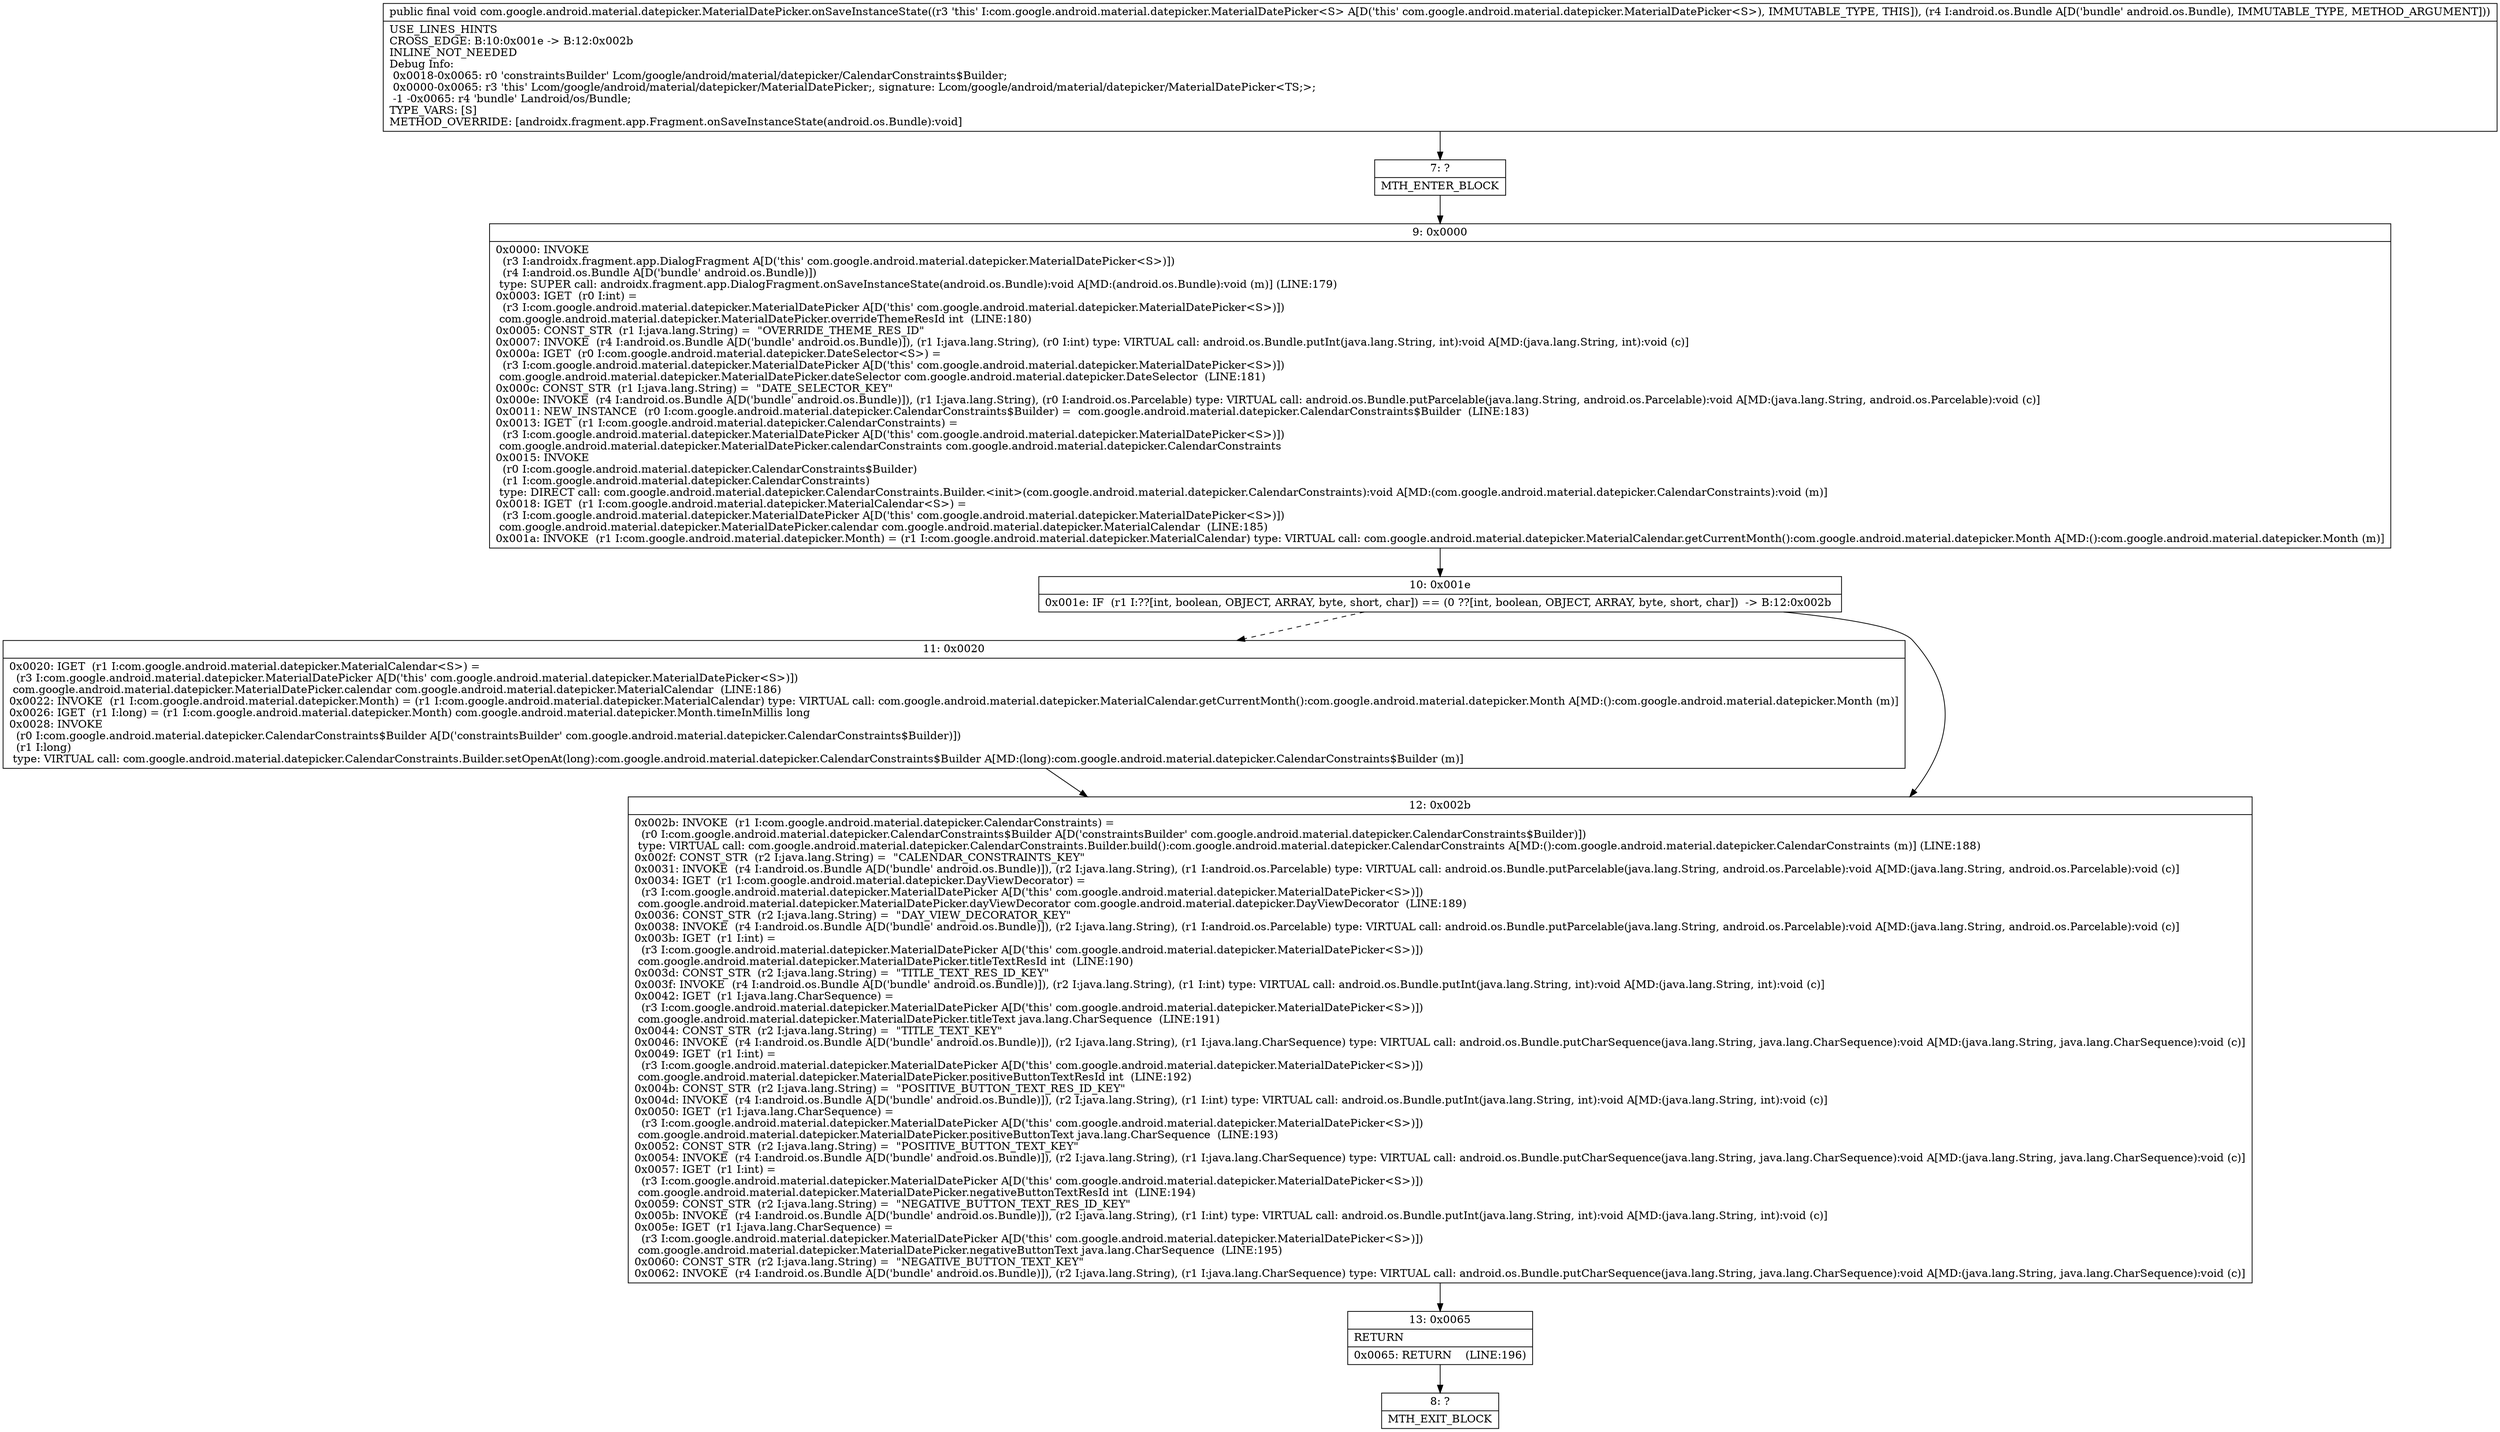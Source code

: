 digraph "CFG forcom.google.android.material.datepicker.MaterialDatePicker.onSaveInstanceState(Landroid\/os\/Bundle;)V" {
Node_7 [shape=record,label="{7\:\ ?|MTH_ENTER_BLOCK\l}"];
Node_9 [shape=record,label="{9\:\ 0x0000|0x0000: INVOKE  \l  (r3 I:androidx.fragment.app.DialogFragment A[D('this' com.google.android.material.datepicker.MaterialDatePicker\<S\>)])\l  (r4 I:android.os.Bundle A[D('bundle' android.os.Bundle)])\l type: SUPER call: androidx.fragment.app.DialogFragment.onSaveInstanceState(android.os.Bundle):void A[MD:(android.os.Bundle):void (m)] (LINE:179)\l0x0003: IGET  (r0 I:int) = \l  (r3 I:com.google.android.material.datepicker.MaterialDatePicker A[D('this' com.google.android.material.datepicker.MaterialDatePicker\<S\>)])\l com.google.android.material.datepicker.MaterialDatePicker.overrideThemeResId int  (LINE:180)\l0x0005: CONST_STR  (r1 I:java.lang.String) =  \"OVERRIDE_THEME_RES_ID\" \l0x0007: INVOKE  (r4 I:android.os.Bundle A[D('bundle' android.os.Bundle)]), (r1 I:java.lang.String), (r0 I:int) type: VIRTUAL call: android.os.Bundle.putInt(java.lang.String, int):void A[MD:(java.lang.String, int):void (c)]\l0x000a: IGET  (r0 I:com.google.android.material.datepicker.DateSelector\<S\>) = \l  (r3 I:com.google.android.material.datepicker.MaterialDatePicker A[D('this' com.google.android.material.datepicker.MaterialDatePicker\<S\>)])\l com.google.android.material.datepicker.MaterialDatePicker.dateSelector com.google.android.material.datepicker.DateSelector  (LINE:181)\l0x000c: CONST_STR  (r1 I:java.lang.String) =  \"DATE_SELECTOR_KEY\" \l0x000e: INVOKE  (r4 I:android.os.Bundle A[D('bundle' android.os.Bundle)]), (r1 I:java.lang.String), (r0 I:android.os.Parcelable) type: VIRTUAL call: android.os.Bundle.putParcelable(java.lang.String, android.os.Parcelable):void A[MD:(java.lang.String, android.os.Parcelable):void (c)]\l0x0011: NEW_INSTANCE  (r0 I:com.google.android.material.datepicker.CalendarConstraints$Builder) =  com.google.android.material.datepicker.CalendarConstraints$Builder  (LINE:183)\l0x0013: IGET  (r1 I:com.google.android.material.datepicker.CalendarConstraints) = \l  (r3 I:com.google.android.material.datepicker.MaterialDatePicker A[D('this' com.google.android.material.datepicker.MaterialDatePicker\<S\>)])\l com.google.android.material.datepicker.MaterialDatePicker.calendarConstraints com.google.android.material.datepicker.CalendarConstraints \l0x0015: INVOKE  \l  (r0 I:com.google.android.material.datepicker.CalendarConstraints$Builder)\l  (r1 I:com.google.android.material.datepicker.CalendarConstraints)\l type: DIRECT call: com.google.android.material.datepicker.CalendarConstraints.Builder.\<init\>(com.google.android.material.datepicker.CalendarConstraints):void A[MD:(com.google.android.material.datepicker.CalendarConstraints):void (m)]\l0x0018: IGET  (r1 I:com.google.android.material.datepicker.MaterialCalendar\<S\>) = \l  (r3 I:com.google.android.material.datepicker.MaterialDatePicker A[D('this' com.google.android.material.datepicker.MaterialDatePicker\<S\>)])\l com.google.android.material.datepicker.MaterialDatePicker.calendar com.google.android.material.datepicker.MaterialCalendar  (LINE:185)\l0x001a: INVOKE  (r1 I:com.google.android.material.datepicker.Month) = (r1 I:com.google.android.material.datepicker.MaterialCalendar) type: VIRTUAL call: com.google.android.material.datepicker.MaterialCalendar.getCurrentMonth():com.google.android.material.datepicker.Month A[MD:():com.google.android.material.datepicker.Month (m)]\l}"];
Node_10 [shape=record,label="{10\:\ 0x001e|0x001e: IF  (r1 I:??[int, boolean, OBJECT, ARRAY, byte, short, char]) == (0 ??[int, boolean, OBJECT, ARRAY, byte, short, char])  \-\> B:12:0x002b \l}"];
Node_11 [shape=record,label="{11\:\ 0x0020|0x0020: IGET  (r1 I:com.google.android.material.datepicker.MaterialCalendar\<S\>) = \l  (r3 I:com.google.android.material.datepicker.MaterialDatePicker A[D('this' com.google.android.material.datepicker.MaterialDatePicker\<S\>)])\l com.google.android.material.datepicker.MaterialDatePicker.calendar com.google.android.material.datepicker.MaterialCalendar  (LINE:186)\l0x0022: INVOKE  (r1 I:com.google.android.material.datepicker.Month) = (r1 I:com.google.android.material.datepicker.MaterialCalendar) type: VIRTUAL call: com.google.android.material.datepicker.MaterialCalendar.getCurrentMonth():com.google.android.material.datepicker.Month A[MD:():com.google.android.material.datepicker.Month (m)]\l0x0026: IGET  (r1 I:long) = (r1 I:com.google.android.material.datepicker.Month) com.google.android.material.datepicker.Month.timeInMillis long \l0x0028: INVOKE  \l  (r0 I:com.google.android.material.datepicker.CalendarConstraints$Builder A[D('constraintsBuilder' com.google.android.material.datepicker.CalendarConstraints$Builder)])\l  (r1 I:long)\l type: VIRTUAL call: com.google.android.material.datepicker.CalendarConstraints.Builder.setOpenAt(long):com.google.android.material.datepicker.CalendarConstraints$Builder A[MD:(long):com.google.android.material.datepicker.CalendarConstraints$Builder (m)]\l}"];
Node_12 [shape=record,label="{12\:\ 0x002b|0x002b: INVOKE  (r1 I:com.google.android.material.datepicker.CalendarConstraints) = \l  (r0 I:com.google.android.material.datepicker.CalendarConstraints$Builder A[D('constraintsBuilder' com.google.android.material.datepicker.CalendarConstraints$Builder)])\l type: VIRTUAL call: com.google.android.material.datepicker.CalendarConstraints.Builder.build():com.google.android.material.datepicker.CalendarConstraints A[MD:():com.google.android.material.datepicker.CalendarConstraints (m)] (LINE:188)\l0x002f: CONST_STR  (r2 I:java.lang.String) =  \"CALENDAR_CONSTRAINTS_KEY\" \l0x0031: INVOKE  (r4 I:android.os.Bundle A[D('bundle' android.os.Bundle)]), (r2 I:java.lang.String), (r1 I:android.os.Parcelable) type: VIRTUAL call: android.os.Bundle.putParcelable(java.lang.String, android.os.Parcelable):void A[MD:(java.lang.String, android.os.Parcelable):void (c)]\l0x0034: IGET  (r1 I:com.google.android.material.datepicker.DayViewDecorator) = \l  (r3 I:com.google.android.material.datepicker.MaterialDatePicker A[D('this' com.google.android.material.datepicker.MaterialDatePicker\<S\>)])\l com.google.android.material.datepicker.MaterialDatePicker.dayViewDecorator com.google.android.material.datepicker.DayViewDecorator  (LINE:189)\l0x0036: CONST_STR  (r2 I:java.lang.String) =  \"DAY_VIEW_DECORATOR_KEY\" \l0x0038: INVOKE  (r4 I:android.os.Bundle A[D('bundle' android.os.Bundle)]), (r2 I:java.lang.String), (r1 I:android.os.Parcelable) type: VIRTUAL call: android.os.Bundle.putParcelable(java.lang.String, android.os.Parcelable):void A[MD:(java.lang.String, android.os.Parcelable):void (c)]\l0x003b: IGET  (r1 I:int) = \l  (r3 I:com.google.android.material.datepicker.MaterialDatePicker A[D('this' com.google.android.material.datepicker.MaterialDatePicker\<S\>)])\l com.google.android.material.datepicker.MaterialDatePicker.titleTextResId int  (LINE:190)\l0x003d: CONST_STR  (r2 I:java.lang.String) =  \"TITLE_TEXT_RES_ID_KEY\" \l0x003f: INVOKE  (r4 I:android.os.Bundle A[D('bundle' android.os.Bundle)]), (r2 I:java.lang.String), (r1 I:int) type: VIRTUAL call: android.os.Bundle.putInt(java.lang.String, int):void A[MD:(java.lang.String, int):void (c)]\l0x0042: IGET  (r1 I:java.lang.CharSequence) = \l  (r3 I:com.google.android.material.datepicker.MaterialDatePicker A[D('this' com.google.android.material.datepicker.MaterialDatePicker\<S\>)])\l com.google.android.material.datepicker.MaterialDatePicker.titleText java.lang.CharSequence  (LINE:191)\l0x0044: CONST_STR  (r2 I:java.lang.String) =  \"TITLE_TEXT_KEY\" \l0x0046: INVOKE  (r4 I:android.os.Bundle A[D('bundle' android.os.Bundle)]), (r2 I:java.lang.String), (r1 I:java.lang.CharSequence) type: VIRTUAL call: android.os.Bundle.putCharSequence(java.lang.String, java.lang.CharSequence):void A[MD:(java.lang.String, java.lang.CharSequence):void (c)]\l0x0049: IGET  (r1 I:int) = \l  (r3 I:com.google.android.material.datepicker.MaterialDatePicker A[D('this' com.google.android.material.datepicker.MaterialDatePicker\<S\>)])\l com.google.android.material.datepicker.MaterialDatePicker.positiveButtonTextResId int  (LINE:192)\l0x004b: CONST_STR  (r2 I:java.lang.String) =  \"POSITIVE_BUTTON_TEXT_RES_ID_KEY\" \l0x004d: INVOKE  (r4 I:android.os.Bundle A[D('bundle' android.os.Bundle)]), (r2 I:java.lang.String), (r1 I:int) type: VIRTUAL call: android.os.Bundle.putInt(java.lang.String, int):void A[MD:(java.lang.String, int):void (c)]\l0x0050: IGET  (r1 I:java.lang.CharSequence) = \l  (r3 I:com.google.android.material.datepicker.MaterialDatePicker A[D('this' com.google.android.material.datepicker.MaterialDatePicker\<S\>)])\l com.google.android.material.datepicker.MaterialDatePicker.positiveButtonText java.lang.CharSequence  (LINE:193)\l0x0052: CONST_STR  (r2 I:java.lang.String) =  \"POSITIVE_BUTTON_TEXT_KEY\" \l0x0054: INVOKE  (r4 I:android.os.Bundle A[D('bundle' android.os.Bundle)]), (r2 I:java.lang.String), (r1 I:java.lang.CharSequence) type: VIRTUAL call: android.os.Bundle.putCharSequence(java.lang.String, java.lang.CharSequence):void A[MD:(java.lang.String, java.lang.CharSequence):void (c)]\l0x0057: IGET  (r1 I:int) = \l  (r3 I:com.google.android.material.datepicker.MaterialDatePicker A[D('this' com.google.android.material.datepicker.MaterialDatePicker\<S\>)])\l com.google.android.material.datepicker.MaterialDatePicker.negativeButtonTextResId int  (LINE:194)\l0x0059: CONST_STR  (r2 I:java.lang.String) =  \"NEGATIVE_BUTTON_TEXT_RES_ID_KEY\" \l0x005b: INVOKE  (r4 I:android.os.Bundle A[D('bundle' android.os.Bundle)]), (r2 I:java.lang.String), (r1 I:int) type: VIRTUAL call: android.os.Bundle.putInt(java.lang.String, int):void A[MD:(java.lang.String, int):void (c)]\l0x005e: IGET  (r1 I:java.lang.CharSequence) = \l  (r3 I:com.google.android.material.datepicker.MaterialDatePicker A[D('this' com.google.android.material.datepicker.MaterialDatePicker\<S\>)])\l com.google.android.material.datepicker.MaterialDatePicker.negativeButtonText java.lang.CharSequence  (LINE:195)\l0x0060: CONST_STR  (r2 I:java.lang.String) =  \"NEGATIVE_BUTTON_TEXT_KEY\" \l0x0062: INVOKE  (r4 I:android.os.Bundle A[D('bundle' android.os.Bundle)]), (r2 I:java.lang.String), (r1 I:java.lang.CharSequence) type: VIRTUAL call: android.os.Bundle.putCharSequence(java.lang.String, java.lang.CharSequence):void A[MD:(java.lang.String, java.lang.CharSequence):void (c)]\l}"];
Node_13 [shape=record,label="{13\:\ 0x0065|RETURN\l|0x0065: RETURN    (LINE:196)\l}"];
Node_8 [shape=record,label="{8\:\ ?|MTH_EXIT_BLOCK\l}"];
MethodNode[shape=record,label="{public final void com.google.android.material.datepicker.MaterialDatePicker.onSaveInstanceState((r3 'this' I:com.google.android.material.datepicker.MaterialDatePicker\<S\> A[D('this' com.google.android.material.datepicker.MaterialDatePicker\<S\>), IMMUTABLE_TYPE, THIS]), (r4 I:android.os.Bundle A[D('bundle' android.os.Bundle), IMMUTABLE_TYPE, METHOD_ARGUMENT]))  | USE_LINES_HINTS\lCROSS_EDGE: B:10:0x001e \-\> B:12:0x002b\lINLINE_NOT_NEEDED\lDebug Info:\l  0x0018\-0x0065: r0 'constraintsBuilder' Lcom\/google\/android\/material\/datepicker\/CalendarConstraints$Builder;\l  0x0000\-0x0065: r3 'this' Lcom\/google\/android\/material\/datepicker\/MaterialDatePicker;, signature: Lcom\/google\/android\/material\/datepicker\/MaterialDatePicker\<TS;\>;\l  \-1 \-0x0065: r4 'bundle' Landroid\/os\/Bundle;\lTYPE_VARS: [S]\lMETHOD_OVERRIDE: [androidx.fragment.app.Fragment.onSaveInstanceState(android.os.Bundle):void]\l}"];
MethodNode -> Node_7;Node_7 -> Node_9;
Node_9 -> Node_10;
Node_10 -> Node_11[style=dashed];
Node_10 -> Node_12;
Node_11 -> Node_12;
Node_12 -> Node_13;
Node_13 -> Node_8;
}

